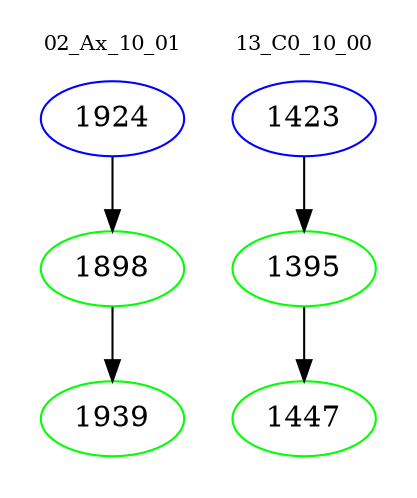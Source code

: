 digraph{
subgraph cluster_0 {
color = white
label = "02_Ax_10_01";
fontsize=10;
T0_1924 [label="1924", color="blue"]
T0_1924 -> T0_1898 [color="black"]
T0_1898 [label="1898", color="green"]
T0_1898 -> T0_1939 [color="black"]
T0_1939 [label="1939", color="green"]
}
subgraph cluster_1 {
color = white
label = "13_C0_10_00";
fontsize=10;
T1_1423 [label="1423", color="blue"]
T1_1423 -> T1_1395 [color="black"]
T1_1395 [label="1395", color="green"]
T1_1395 -> T1_1447 [color="black"]
T1_1447 [label="1447", color="green"]
}
}
